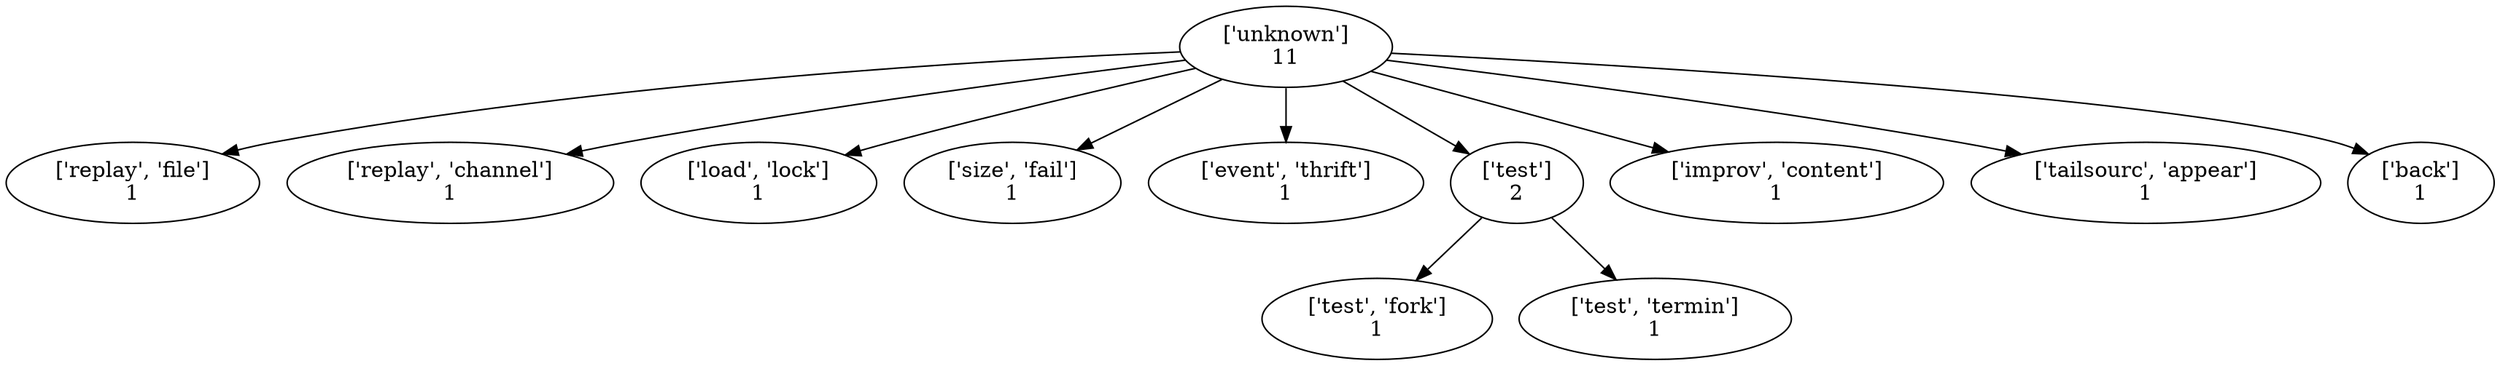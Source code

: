 strict digraph  {
	"['unknown']
11" -> "['replay', 'file']
1";
	"['unknown']
11" -> "['replay', 'channel']
1";
	"['unknown']
11" -> "['load', 'lock']
1";
	"['unknown']
11" -> "['size', 'fail']
1";
	"['unknown']
11" -> "['event', 'thrift']
1";
	"['unknown']
11" -> "['test']
2";
	"['unknown']
11" -> "['improv', 'content']
1";
	"['unknown']
11" -> "['tailsourc', 'appear']
1";
	"['unknown']
11" -> "['back']
1";
	"['test']
2" -> "['test', 'fork']
1";
	"['test']
2" -> "['test', 'termin']
1";
}
